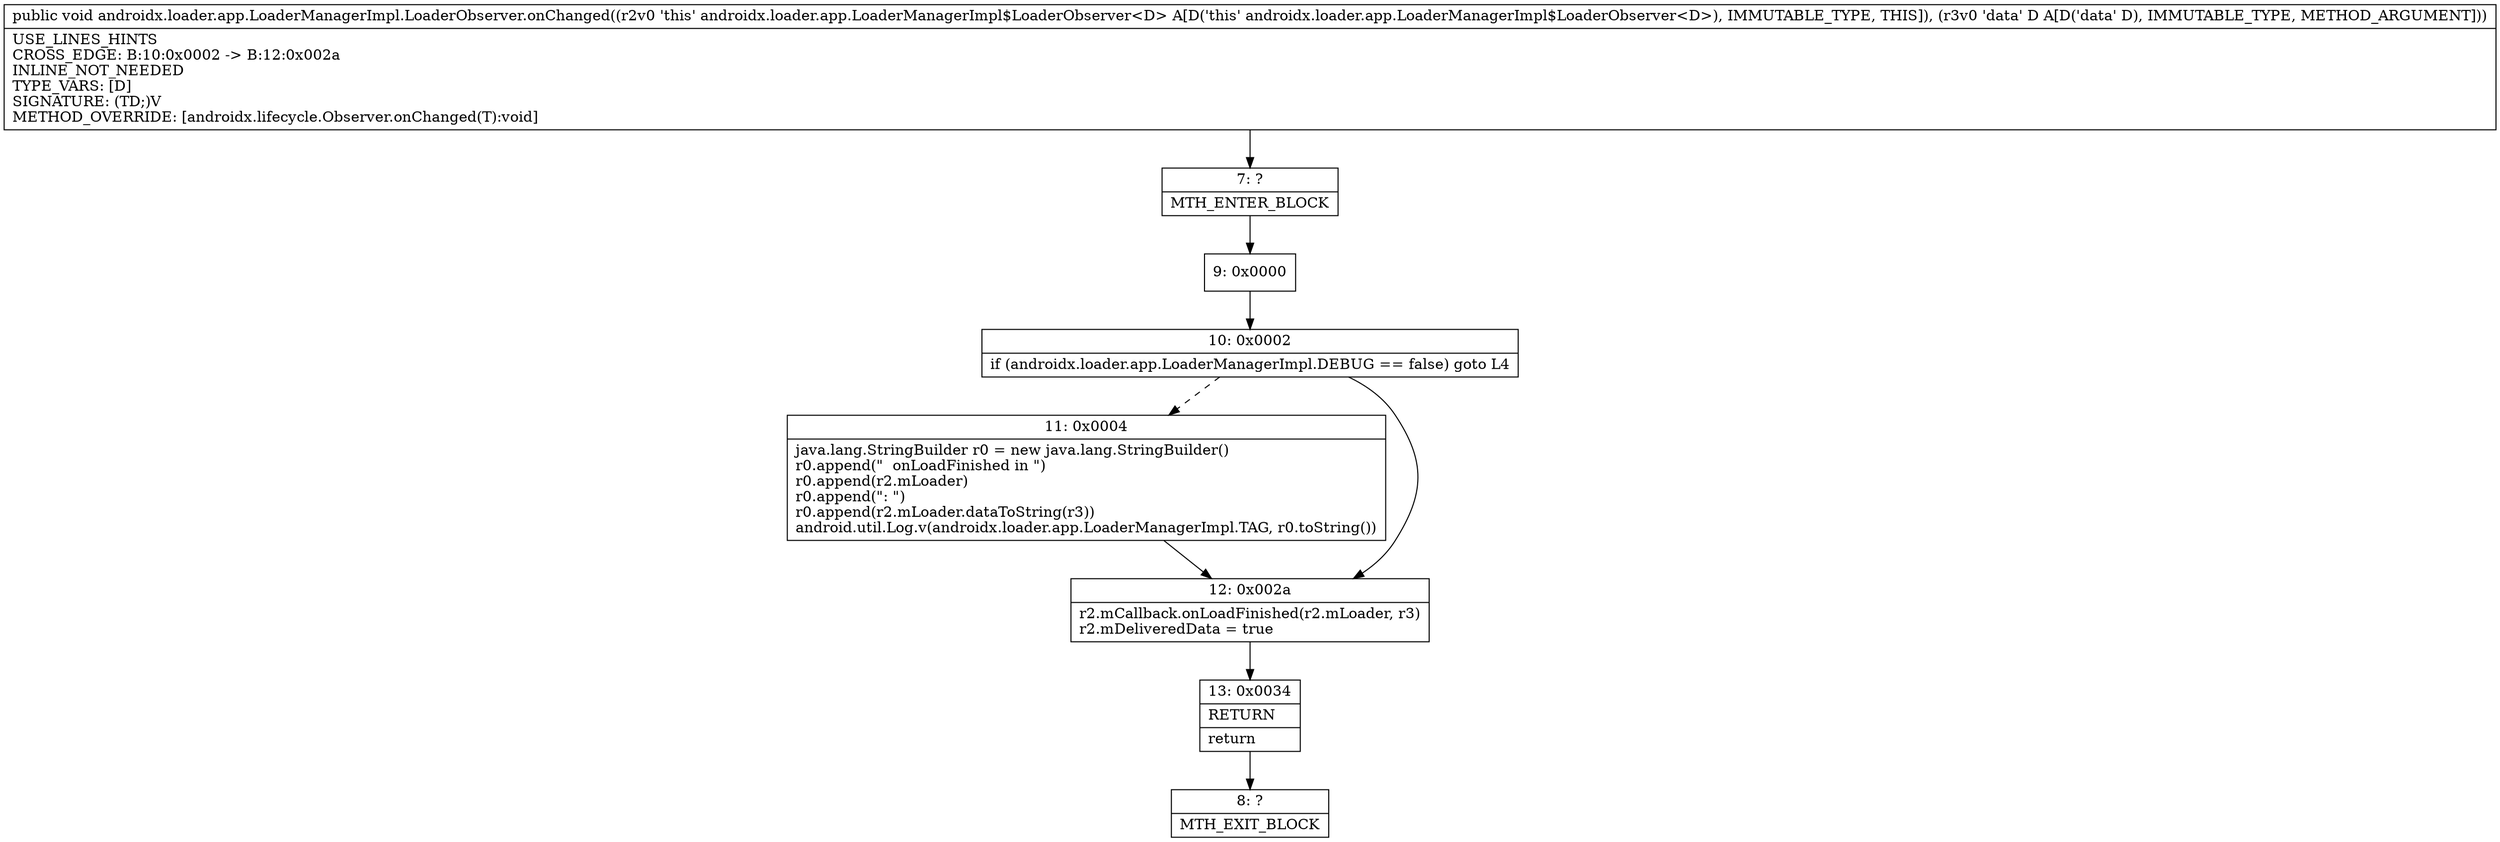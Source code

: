 digraph "CFG forandroidx.loader.app.LoaderManagerImpl.LoaderObserver.onChanged(Ljava\/lang\/Object;)V" {
Node_7 [shape=record,label="{7\:\ ?|MTH_ENTER_BLOCK\l}"];
Node_9 [shape=record,label="{9\:\ 0x0000}"];
Node_10 [shape=record,label="{10\:\ 0x0002|if (androidx.loader.app.LoaderManagerImpl.DEBUG == false) goto L4\l}"];
Node_11 [shape=record,label="{11\:\ 0x0004|java.lang.StringBuilder r0 = new java.lang.StringBuilder()\lr0.append(\"  onLoadFinished in \")\lr0.append(r2.mLoader)\lr0.append(\": \")\lr0.append(r2.mLoader.dataToString(r3))\landroid.util.Log.v(androidx.loader.app.LoaderManagerImpl.TAG, r0.toString())\l}"];
Node_12 [shape=record,label="{12\:\ 0x002a|r2.mCallback.onLoadFinished(r2.mLoader, r3)\lr2.mDeliveredData = true\l}"];
Node_13 [shape=record,label="{13\:\ 0x0034|RETURN\l|return\l}"];
Node_8 [shape=record,label="{8\:\ ?|MTH_EXIT_BLOCK\l}"];
MethodNode[shape=record,label="{public void androidx.loader.app.LoaderManagerImpl.LoaderObserver.onChanged((r2v0 'this' androidx.loader.app.LoaderManagerImpl$LoaderObserver\<D\> A[D('this' androidx.loader.app.LoaderManagerImpl$LoaderObserver\<D\>), IMMUTABLE_TYPE, THIS]), (r3v0 'data' D A[D('data' D), IMMUTABLE_TYPE, METHOD_ARGUMENT]))  | USE_LINES_HINTS\lCROSS_EDGE: B:10:0x0002 \-\> B:12:0x002a\lINLINE_NOT_NEEDED\lTYPE_VARS: [D]\lSIGNATURE: (TD;)V\lMETHOD_OVERRIDE: [androidx.lifecycle.Observer.onChanged(T):void]\l}"];
MethodNode -> Node_7;Node_7 -> Node_9;
Node_9 -> Node_10;
Node_10 -> Node_11[style=dashed];
Node_10 -> Node_12;
Node_11 -> Node_12;
Node_12 -> Node_13;
Node_13 -> Node_8;
}

